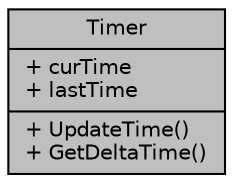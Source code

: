 digraph "Timer"
{
 // LATEX_PDF_SIZE
  edge [fontname="Helvetica",fontsize="10",labelfontname="Helvetica",labelfontsize="10"];
  node [fontname="Helvetica",fontsize="10",shape=record];
  Node1 [label="{Timer\n|+ curTime\l+ lastTime\l|+ UpdateTime()\l+ GetDeltaTime()\l}",height=0.2,width=0.4,color="black", fillcolor="grey75", style="filled", fontcolor="black",tooltip=" "];
}
